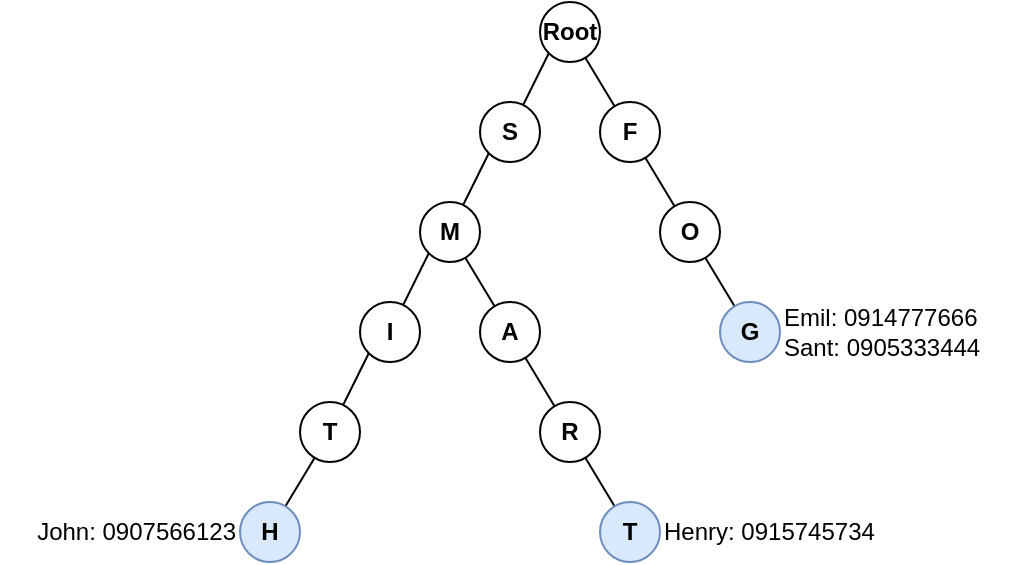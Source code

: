 <mxfile version="26.1.0">
  <diagram name="Page-1" id="kl8xOIRfMaBims0GZgLA">
    <mxGraphModel dx="797" dy="484" grid="1" gridSize="10" guides="1" tooltips="1" connect="1" arrows="1" fold="1" page="1" pageScale="1" pageWidth="827" pageHeight="1169" math="0" shadow="0">
      <root>
        <mxCell id="0" />
        <mxCell id="1" parent="0" />
        <mxCell id="3x3lEJ7zjsLxzGGDrvEa-15" style="edgeStyle=none;rounded=0;orthogonalLoop=1;jettySize=auto;html=1;exitX=0;exitY=1;exitDx=0;exitDy=0;endArrow=none;startFill=0;" edge="1" parent="1" source="3x3lEJ7zjsLxzGGDrvEa-1" target="3x3lEJ7zjsLxzGGDrvEa-3">
          <mxGeometry relative="1" as="geometry" />
        </mxCell>
        <mxCell id="3x3lEJ7zjsLxzGGDrvEa-1" value="&lt;b&gt;S&lt;/b&gt;" style="ellipse;whiteSpace=wrap;html=1;aspect=fixed;" vertex="1" parent="1">
          <mxGeometry x="390" y="140" width="30" height="30" as="geometry" />
        </mxCell>
        <mxCell id="3x3lEJ7zjsLxzGGDrvEa-22" style="edgeStyle=none;rounded=0;orthogonalLoop=1;jettySize=auto;html=1;endArrow=none;startFill=0;" edge="1" parent="1" source="3x3lEJ7zjsLxzGGDrvEa-2" target="3x3lEJ7zjsLxzGGDrvEa-7">
          <mxGeometry relative="1" as="geometry" />
        </mxCell>
        <mxCell id="3x3lEJ7zjsLxzGGDrvEa-2" value="&lt;b&gt;Root&lt;/b&gt;" style="ellipse;whiteSpace=wrap;html=1;aspect=fixed;" vertex="1" parent="1">
          <mxGeometry x="420" y="90" width="30" height="30" as="geometry" />
        </mxCell>
        <mxCell id="3x3lEJ7zjsLxzGGDrvEa-16" style="edgeStyle=none;rounded=0;orthogonalLoop=1;jettySize=auto;html=1;exitX=0;exitY=1;exitDx=0;exitDy=0;endArrow=none;startFill=0;" edge="1" parent="1" source="3x3lEJ7zjsLxzGGDrvEa-3" target="3x3lEJ7zjsLxzGGDrvEa-4">
          <mxGeometry relative="1" as="geometry" />
        </mxCell>
        <mxCell id="3x3lEJ7zjsLxzGGDrvEa-19" style="edgeStyle=none;rounded=0;orthogonalLoop=1;jettySize=auto;html=1;endArrow=none;startFill=0;" edge="1" parent="1" source="3x3lEJ7zjsLxzGGDrvEa-3" target="3x3lEJ7zjsLxzGGDrvEa-10">
          <mxGeometry relative="1" as="geometry" />
        </mxCell>
        <mxCell id="3x3lEJ7zjsLxzGGDrvEa-3" value="&lt;b&gt;M&lt;/b&gt;" style="ellipse;whiteSpace=wrap;html=1;aspect=fixed;" vertex="1" parent="1">
          <mxGeometry x="360" y="190" width="30" height="30" as="geometry" />
        </mxCell>
        <mxCell id="3x3lEJ7zjsLxzGGDrvEa-17" style="edgeStyle=none;rounded=0;orthogonalLoop=1;jettySize=auto;html=1;exitX=0;exitY=1;exitDx=0;exitDy=0;endArrow=none;startFill=0;" edge="1" parent="1" source="3x3lEJ7zjsLxzGGDrvEa-4" target="3x3lEJ7zjsLxzGGDrvEa-5">
          <mxGeometry relative="1" as="geometry" />
        </mxCell>
        <mxCell id="3x3lEJ7zjsLxzGGDrvEa-4" value="&lt;b&gt;I&lt;/b&gt;" style="ellipse;whiteSpace=wrap;html=1;aspect=fixed;" vertex="1" parent="1">
          <mxGeometry x="330" y="240" width="30" height="30" as="geometry" />
        </mxCell>
        <mxCell id="3x3lEJ7zjsLxzGGDrvEa-18" style="edgeStyle=none;rounded=0;orthogonalLoop=1;jettySize=auto;html=1;endArrow=none;startFill=0;" edge="1" parent="1" source="3x3lEJ7zjsLxzGGDrvEa-5" target="3x3lEJ7zjsLxzGGDrvEa-6">
          <mxGeometry relative="1" as="geometry" />
        </mxCell>
        <mxCell id="3x3lEJ7zjsLxzGGDrvEa-5" value="&lt;b&gt;T&lt;/b&gt;" style="ellipse;whiteSpace=wrap;html=1;aspect=fixed;" vertex="1" parent="1">
          <mxGeometry x="300" y="290" width="30" height="30" as="geometry" />
        </mxCell>
        <mxCell id="3x3lEJ7zjsLxzGGDrvEa-6" value="&lt;b&gt;H&lt;/b&gt;" style="ellipse;whiteSpace=wrap;html=1;aspect=fixed;fillColor=#dae8fc;strokeColor=#6c8ebf;" vertex="1" parent="1">
          <mxGeometry x="270" y="340" width="30" height="30" as="geometry" />
        </mxCell>
        <mxCell id="3x3lEJ7zjsLxzGGDrvEa-23" style="edgeStyle=none;rounded=0;orthogonalLoop=1;jettySize=auto;html=1;endArrow=none;startFill=0;" edge="1" parent="1" source="3x3lEJ7zjsLxzGGDrvEa-7" target="3x3lEJ7zjsLxzGGDrvEa-8">
          <mxGeometry relative="1" as="geometry" />
        </mxCell>
        <mxCell id="3x3lEJ7zjsLxzGGDrvEa-7" value="&lt;b&gt;F&lt;/b&gt;" style="ellipse;whiteSpace=wrap;html=1;aspect=fixed;" vertex="1" parent="1">
          <mxGeometry x="450" y="140" width="30" height="30" as="geometry" />
        </mxCell>
        <mxCell id="3x3lEJ7zjsLxzGGDrvEa-24" style="edgeStyle=none;rounded=0;orthogonalLoop=1;jettySize=auto;html=1;endArrow=none;startFill=0;" edge="1" parent="1" source="3x3lEJ7zjsLxzGGDrvEa-8" target="3x3lEJ7zjsLxzGGDrvEa-9">
          <mxGeometry relative="1" as="geometry" />
        </mxCell>
        <mxCell id="3x3lEJ7zjsLxzGGDrvEa-8" value="&lt;b&gt;O&lt;/b&gt;" style="ellipse;whiteSpace=wrap;html=1;aspect=fixed;" vertex="1" parent="1">
          <mxGeometry x="480" y="190" width="30" height="30" as="geometry" />
        </mxCell>
        <mxCell id="3x3lEJ7zjsLxzGGDrvEa-9" value="&lt;b&gt;G&lt;/b&gt;" style="ellipse;whiteSpace=wrap;html=1;aspect=fixed;fillColor=#dae8fc;strokeColor=#6c8ebf;" vertex="1" parent="1">
          <mxGeometry x="510" y="240" width="30" height="30" as="geometry" />
        </mxCell>
        <mxCell id="3x3lEJ7zjsLxzGGDrvEa-20" style="edgeStyle=none;rounded=0;orthogonalLoop=1;jettySize=auto;html=1;endArrow=none;startFill=0;" edge="1" parent="1" source="3x3lEJ7zjsLxzGGDrvEa-10" target="3x3lEJ7zjsLxzGGDrvEa-11">
          <mxGeometry relative="1" as="geometry" />
        </mxCell>
        <mxCell id="3x3lEJ7zjsLxzGGDrvEa-10" value="&lt;b&gt;A&lt;/b&gt;" style="ellipse;whiteSpace=wrap;html=1;aspect=fixed;" vertex="1" parent="1">
          <mxGeometry x="390" y="240" width="30" height="30" as="geometry" />
        </mxCell>
        <mxCell id="3x3lEJ7zjsLxzGGDrvEa-21" style="edgeStyle=none;rounded=0;orthogonalLoop=1;jettySize=auto;html=1;endArrow=none;startFill=0;" edge="1" parent="1" source="3x3lEJ7zjsLxzGGDrvEa-11" target="3x3lEJ7zjsLxzGGDrvEa-12">
          <mxGeometry relative="1" as="geometry" />
        </mxCell>
        <mxCell id="3x3lEJ7zjsLxzGGDrvEa-11" value="&lt;b&gt;R&lt;/b&gt;" style="ellipse;whiteSpace=wrap;html=1;aspect=fixed;" vertex="1" parent="1">
          <mxGeometry x="420" y="290" width="30" height="30" as="geometry" />
        </mxCell>
        <mxCell id="3x3lEJ7zjsLxzGGDrvEa-12" value="&lt;b&gt;T&lt;/b&gt;" style="ellipse;whiteSpace=wrap;html=1;aspect=fixed;fillColor=#dae8fc;strokeColor=#6c8ebf;" vertex="1" parent="1">
          <mxGeometry x="450" y="340" width="30" height="30" as="geometry" />
        </mxCell>
        <mxCell id="3x3lEJ7zjsLxzGGDrvEa-13" style="edgeStyle=none;rounded=0;orthogonalLoop=1;jettySize=auto;html=1;exitX=0;exitY=1;exitDx=0;exitDy=0;endArrow=none;startFill=0;" edge="1" parent="1" source="3x3lEJ7zjsLxzGGDrvEa-2" target="3x3lEJ7zjsLxzGGDrvEa-1">
          <mxGeometry relative="1" as="geometry" />
        </mxCell>
        <mxCell id="3x3lEJ7zjsLxzGGDrvEa-25" value="Emil: 0914777666&lt;div&gt;Sant: 0905333444&lt;/div&gt;" style="text;html=1;align=left;verticalAlign=middle;whiteSpace=wrap;rounded=0;" vertex="1" parent="1">
          <mxGeometry x="540" y="240" width="120" height="30" as="geometry" />
        </mxCell>
        <mxCell id="3x3lEJ7zjsLxzGGDrvEa-26" value="Henry: 0915745734" style="text;html=1;align=left;verticalAlign=middle;whiteSpace=wrap;rounded=0;" vertex="1" parent="1">
          <mxGeometry x="480" y="340" width="120" height="30" as="geometry" />
        </mxCell>
        <mxCell id="3x3lEJ7zjsLxzGGDrvEa-27" value="John: 0907566123" style="text;html=1;align=right;verticalAlign=middle;whiteSpace=wrap;rounded=0;" vertex="1" parent="1">
          <mxGeometry x="150" y="340" width="120" height="30" as="geometry" />
        </mxCell>
      </root>
    </mxGraphModel>
  </diagram>
</mxfile>
